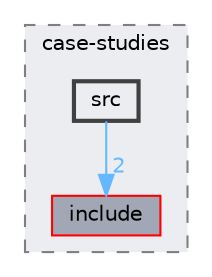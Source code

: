 digraph "analyzers/dataframe/case-studies/src"
{
 // LATEX_PDF_SIZE
  bgcolor="transparent";
  edge [fontname=Helvetica,fontsize=10,labelfontname=Helvetica,labelfontsize=10];
  node [fontname=Helvetica,fontsize=10,shape=box,height=0.2,width=0.4];
  compound=true
  subgraph clusterdir_b69ebb5fe77e2572b7058b30dd2caaff {
    graph [ bgcolor="#ecedf0", pencolor="grey50", label="case-studies", fontname=Helvetica,fontsize=10 style="filled,dashed", URL="dir_b69ebb5fe77e2572b7058b30dd2caaff.html",tooltip=""]
  dir_f8e9a60acf5a67ab8f9e073a7b595250 [label="include", fillcolor="#a1a7b4", color="red", style="filled", URL="dir_f8e9a60acf5a67ab8f9e073a7b595250.html",tooltip=""];
  dir_f0731bc6e83d18879b7860d9ab3e4496 [label="src", fillcolor="#ecedf0", color="grey25", style="filled,bold", URL="dir_f0731bc6e83d18879b7860d9ab3e4496.html",tooltip=""];
  }
  dir_f0731bc6e83d18879b7860d9ab3e4496->dir_f8e9a60acf5a67ab8f9e073a7b595250 [headlabel="2", labeldistance=1.5 headhref="dir_000015_000007.html" href="dir_000015_000007.html" color="steelblue1" fontcolor="steelblue1"];
}
